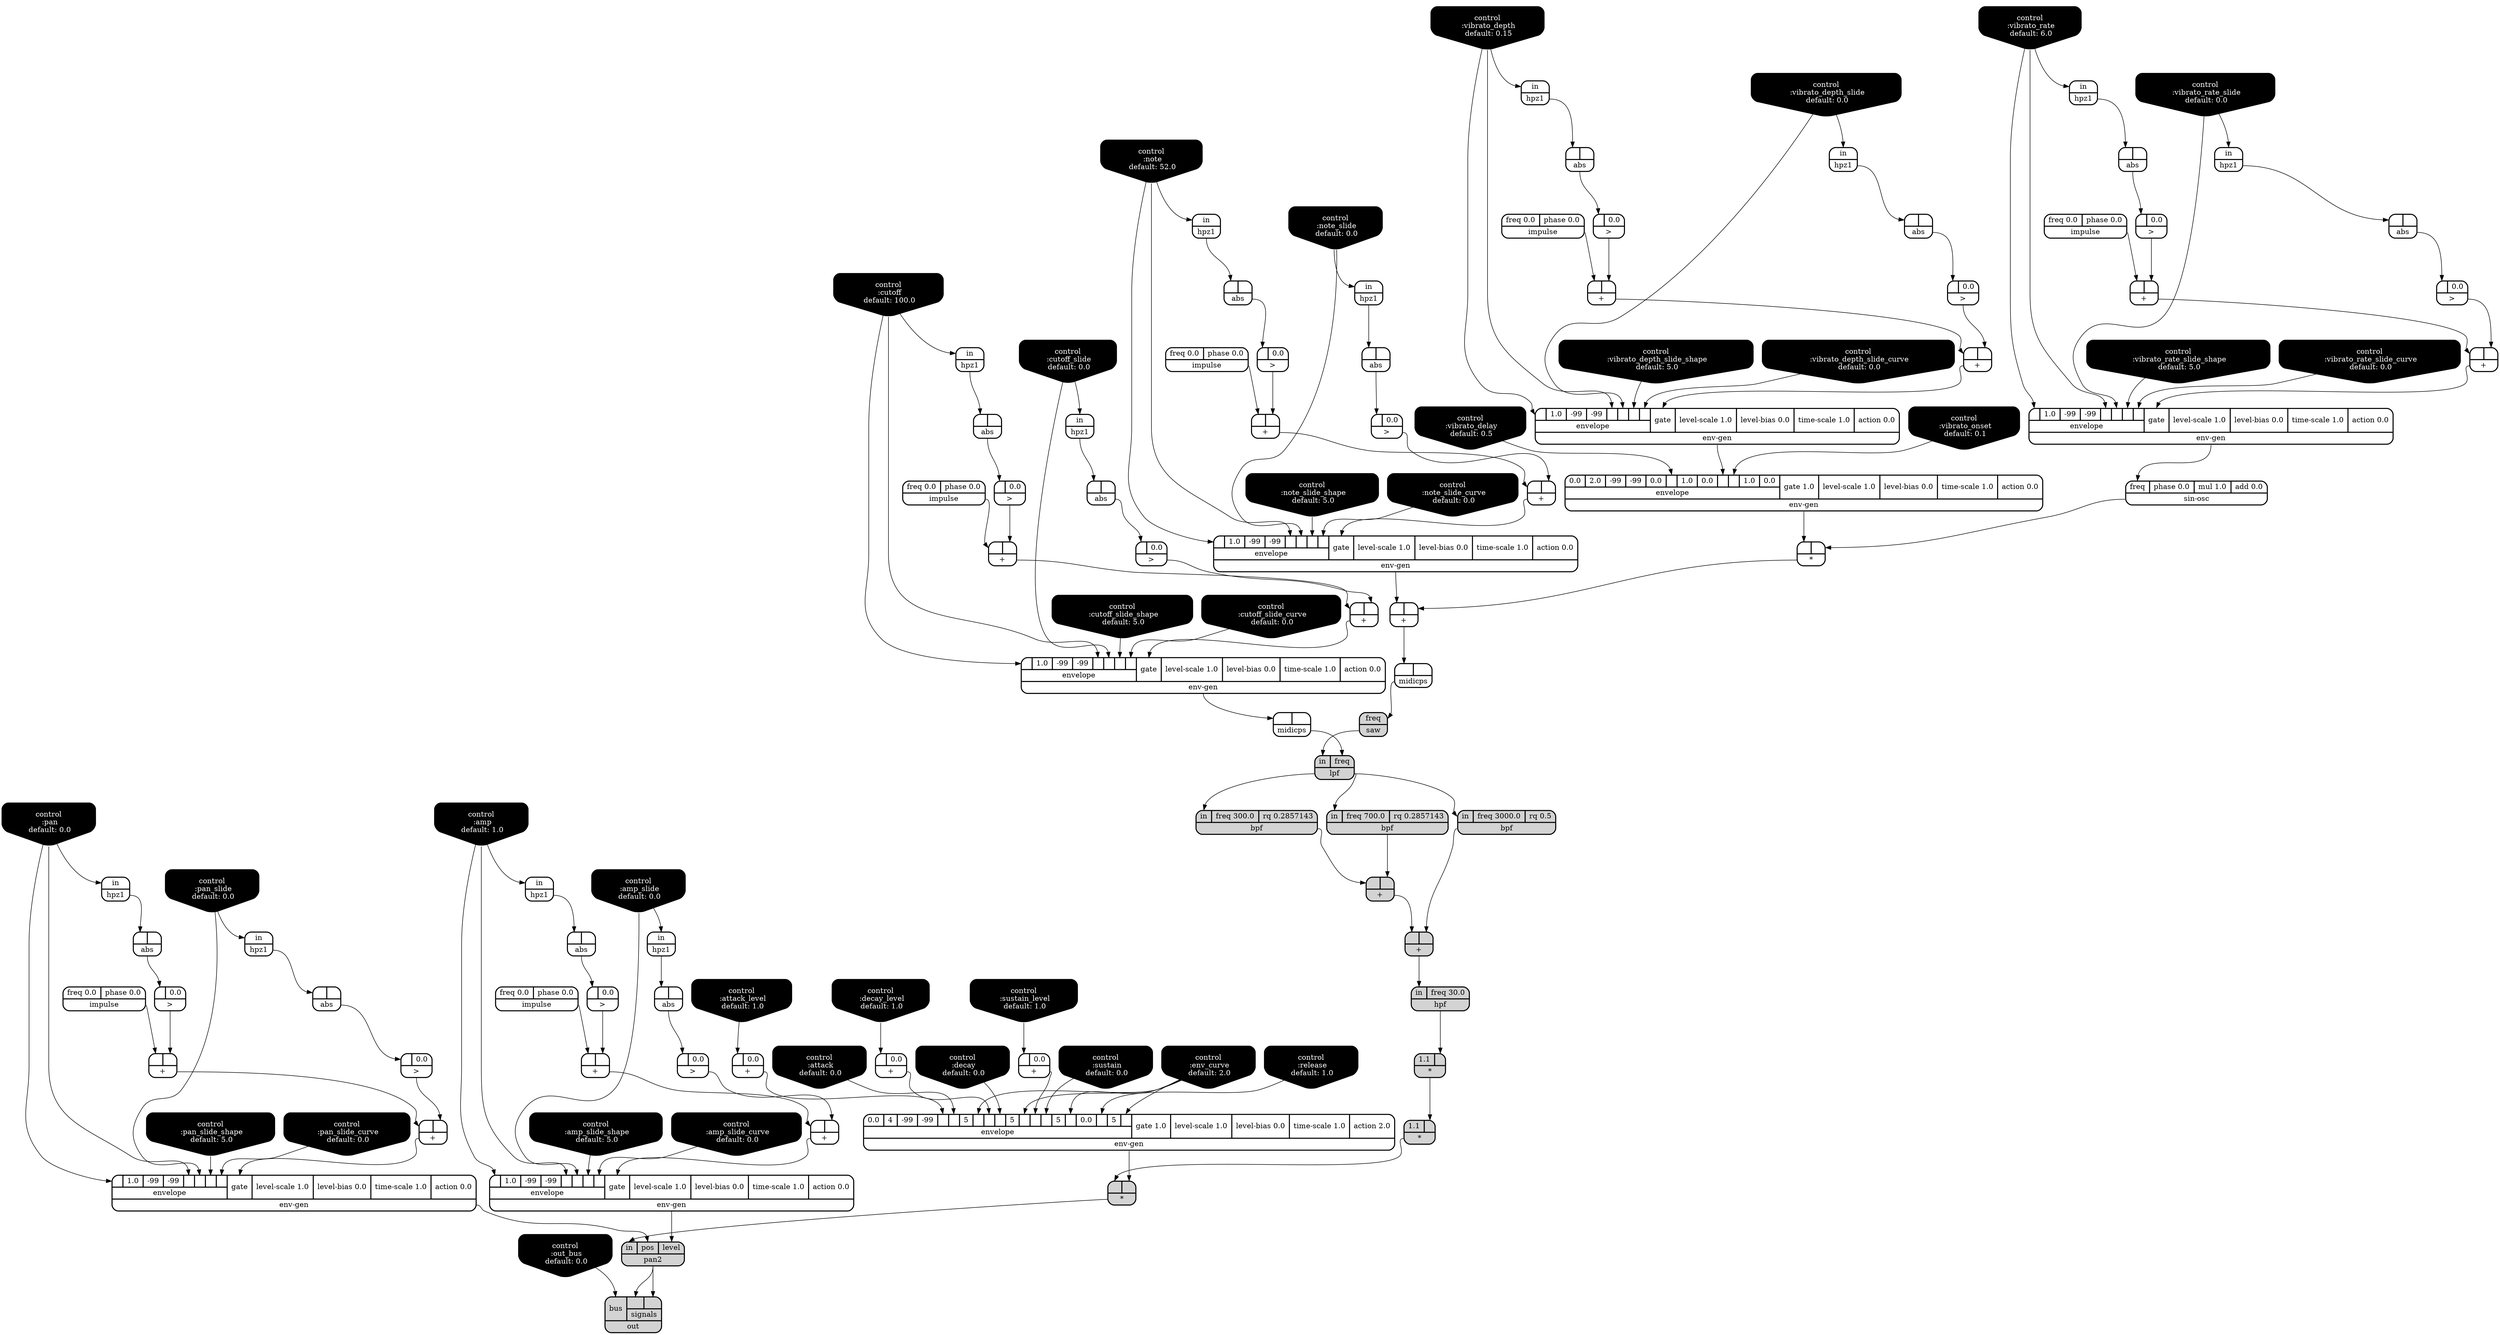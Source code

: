 digraph synthdef {
73 [label = "{{ <a> |<b> } |<__UG_NAME__>* }" style="bold, rounded" shape=record rankdir=LR];
95 [label = "{{ <a> 1.1|<b> } |<__UG_NAME__>* }" style="filled, bold, rounded"  shape=record rankdir=LR];
96 [label = "{{ <a> 1.1|<b> } |<__UG_NAME__>* }" style="filled, bold, rounded"  shape=record rankdir=LR];
101 [label = "{{ <a> |<b> } |<__UG_NAME__>* }" style="filled, bold, rounded"  shape=record rankdir=LR];
45 [label = "{{ <a> |<b> } |<__UG_NAME__>+ }" style="bold, rounded" shape=record rankdir=LR];
49 [label = "{{ <a> |<b> } |<__UG_NAME__>+ }" style="bold, rounded" shape=record rankdir=LR];
55 [label = "{{ <a> |<b> } |<__UG_NAME__>+ }" style="bold, rounded" shape=record rankdir=LR];
59 [label = "{{ <a> |<b> } |<__UG_NAME__>+ }" style="bold, rounded" shape=record rankdir=LR];
66 [label = "{{ <a> |<b> } |<__UG_NAME__>+ }" style="bold, rounded" shape=record rankdir=LR];
70 [label = "{{ <a> |<b> } |<__UG_NAME__>+ }" style="bold, rounded" shape=record rankdir=LR];
74 [label = "{{ <a> |<b> } |<__UG_NAME__>+ }" style="bold, rounded" shape=record rankdir=LR];
81 [label = "{{ <a> |<b> } |<__UG_NAME__>+ }" style="bold, rounded" shape=record rankdir=LR];
85 [label = "{{ <a> |<b> } |<__UG_NAME__>+ }" style="bold, rounded" shape=record rankdir=LR];
91 [label = "{{ <a> |<b> } |<__UG_NAME__>+ }" style="filled, bold, rounded"  shape=record rankdir=LR];
93 [label = "{{ <a> |<b> } |<__UG_NAME__>+ }" style="filled, bold, rounded"  shape=record rankdir=LR];
97 [label = "{{ <a> |<b> 0.0} |<__UG_NAME__>+ }" style="bold, rounded" shape=record rankdir=LR];
98 [label = "{{ <a> |<b> 0.0} |<__UG_NAME__>+ }" style="bold, rounded" shape=record rankdir=LR];
99 [label = "{{ <a> |<b> 0.0} |<__UG_NAME__>+ }" style="bold, rounded" shape=record rankdir=LR];
104 [label = "{{ <a> |<b> } |<__UG_NAME__>+ }" style="bold, rounded" shape=record rankdir=LR];
106 [label = "{{ <a> |<b> } |<__UG_NAME__>+ }" style="bold, rounded" shape=record rankdir=LR];
112 [label = "{{ <a> |<b> } |<__UG_NAME__>+ }" style="bold, rounded" shape=record rankdir=LR];
114 [label = "{{ <a> |<b> } |<__UG_NAME__>+ }" style="bold, rounded" shape=record rankdir=LR];
44 [label = "{{ <a> |<b> 0.0} |<__UG_NAME__>\> }" style="bold, rounded" shape=record rankdir=LR];
48 [label = "{{ <a> |<b> 0.0} |<__UG_NAME__>\> }" style="bold, rounded" shape=record rankdir=LR];
54 [label = "{{ <a> |<b> 0.0} |<__UG_NAME__>\> }" style="bold, rounded" shape=record rankdir=LR];
58 [label = "{{ <a> |<b> 0.0} |<__UG_NAME__>\> }" style="bold, rounded" shape=record rankdir=LR];
65 [label = "{{ <a> |<b> 0.0} |<__UG_NAME__>\> }" style="bold, rounded" shape=record rankdir=LR];
69 [label = "{{ <a> |<b> 0.0} |<__UG_NAME__>\> }" style="bold, rounded" shape=record rankdir=LR];
80 [label = "{{ <a> |<b> 0.0} |<__UG_NAME__>\> }" style="bold, rounded" shape=record rankdir=LR];
84 [label = "{{ <a> |<b> 0.0} |<__UG_NAME__>\> }" style="bold, rounded" shape=record rankdir=LR];
103 [label = "{{ <a> |<b> 0.0} |<__UG_NAME__>\> }" style="bold, rounded" shape=record rankdir=LR];
105 [label = "{{ <a> |<b> 0.0} |<__UG_NAME__>\> }" style="bold, rounded" shape=record rankdir=LR];
111 [label = "{{ <a> |<b> 0.0} |<__UG_NAME__>\> }" style="bold, rounded" shape=record rankdir=LR];
113 [label = "{{ <a> |<b> 0.0} |<__UG_NAME__>\> }" style="bold, rounded" shape=record rankdir=LR];
36 [label = "{{ <a> |<b> } |<__UG_NAME__>abs }" style="bold, rounded" shape=record rankdir=LR];
38 [label = "{{ <a> |<b> } |<__UG_NAME__>abs }" style="bold, rounded" shape=record rankdir=LR];
41 [label = "{{ <a> |<b> } |<__UG_NAME__>abs }" style="bold, rounded" shape=record rankdir=LR];
43 [label = "{{ <a> |<b> } |<__UG_NAME__>abs }" style="bold, rounded" shape=record rankdir=LR];
47 [label = "{{ <a> |<b> } |<__UG_NAME__>abs }" style="bold, rounded" shape=record rankdir=LR];
53 [label = "{{ <a> |<b> } |<__UG_NAME__>abs }" style="bold, rounded" shape=record rankdir=LR];
57 [label = "{{ <a> |<b> } |<__UG_NAME__>abs }" style="bold, rounded" shape=record rankdir=LR];
64 [label = "{{ <a> |<b> } |<__UG_NAME__>abs }" style="bold, rounded" shape=record rankdir=LR];
68 [label = "{{ <a> |<b> } |<__UG_NAME__>abs }" style="bold, rounded" shape=record rankdir=LR];
79 [label = "{{ <a> |<b> } |<__UG_NAME__>abs }" style="bold, rounded" shape=record rankdir=LR];
83 [label = "{{ <a> |<b> } |<__UG_NAME__>abs }" style="bold, rounded" shape=record rankdir=LR];
110 [label = "{{ <a> |<b> } |<__UG_NAME__>abs }" style="bold, rounded" shape=record rankdir=LR];
89 [label = "{{ <in> in|<freq> freq 300.0|<rq> rq 0.2857143} |<__UG_NAME__>bpf }" style="filled, bold, rounded"  shape=record rankdir=LR];
90 [label = "{{ <in> in|<freq> freq 700.0|<rq> rq 0.2857143} |<__UG_NAME__>bpf }" style="filled, bold, rounded"  shape=record rankdir=LR];
92 [label = "{{ <in> in|<freq> freq 3000.0|<rq> rq 0.5} |<__UG_NAME__>bpf }" style="filled, bold, rounded"  shape=record rankdir=LR];
0 [label = "control
 :note
 default: 52.0" shape=invhouse style="rounded, filled, bold" fillcolor=black fontcolor=white ]; 
1 [label = "control
 :note_slide
 default: 0.0" shape=invhouse style="rounded, filled, bold" fillcolor=black fontcolor=white ]; 
2 [label = "control
 :note_slide_shape
 default: 5.0" shape=invhouse style="rounded, filled, bold" fillcolor=black fontcolor=white ]; 
3 [label = "control
 :note_slide_curve
 default: 0.0" shape=invhouse style="rounded, filled, bold" fillcolor=black fontcolor=white ]; 
4 [label = "control
 :amp
 default: 1.0" shape=invhouse style="rounded, filled, bold" fillcolor=black fontcolor=white ]; 
5 [label = "control
 :amp_slide
 default: 0.0" shape=invhouse style="rounded, filled, bold" fillcolor=black fontcolor=white ]; 
6 [label = "control
 :amp_slide_shape
 default: 5.0" shape=invhouse style="rounded, filled, bold" fillcolor=black fontcolor=white ]; 
7 [label = "control
 :amp_slide_curve
 default: 0.0" shape=invhouse style="rounded, filled, bold" fillcolor=black fontcolor=white ]; 
8 [label = "control
 :pan
 default: 0.0" shape=invhouse style="rounded, filled, bold" fillcolor=black fontcolor=white ]; 
9 [label = "control
 :pan_slide
 default: 0.0" shape=invhouse style="rounded, filled, bold" fillcolor=black fontcolor=white ]; 
10 [label = "control
 :pan_slide_shape
 default: 5.0" shape=invhouse style="rounded, filled, bold" fillcolor=black fontcolor=white ]; 
11 [label = "control
 :pan_slide_curve
 default: 0.0" shape=invhouse style="rounded, filled, bold" fillcolor=black fontcolor=white ]; 
12 [label = "control
 :attack
 default: 0.0" shape=invhouse style="rounded, filled, bold" fillcolor=black fontcolor=white ]; 
13 [label = "control
 :decay
 default: 0.0" shape=invhouse style="rounded, filled, bold" fillcolor=black fontcolor=white ]; 
14 [label = "control
 :sustain
 default: 0.0" shape=invhouse style="rounded, filled, bold" fillcolor=black fontcolor=white ]; 
15 [label = "control
 :release
 default: 1.0" shape=invhouse style="rounded, filled, bold" fillcolor=black fontcolor=white ]; 
16 [label = "control
 :attack_level
 default: 1.0" shape=invhouse style="rounded, filled, bold" fillcolor=black fontcolor=white ]; 
17 [label = "control
 :decay_level
 default: 1.0" shape=invhouse style="rounded, filled, bold" fillcolor=black fontcolor=white ]; 
18 [label = "control
 :sustain_level
 default: 1.0" shape=invhouse style="rounded, filled, bold" fillcolor=black fontcolor=white ]; 
19 [label = "control
 :env_curve
 default: 2.0" shape=invhouse style="rounded, filled, bold" fillcolor=black fontcolor=white ]; 
20 [label = "control
 :cutoff
 default: 100.0" shape=invhouse style="rounded, filled, bold" fillcolor=black fontcolor=white ]; 
21 [label = "control
 :cutoff_slide
 default: 0.0" shape=invhouse style="rounded, filled, bold" fillcolor=black fontcolor=white ]; 
22 [label = "control
 :cutoff_slide_shape
 default: 5.0" shape=invhouse style="rounded, filled, bold" fillcolor=black fontcolor=white ]; 
23 [label = "control
 :cutoff_slide_curve
 default: 0.0" shape=invhouse style="rounded, filled, bold" fillcolor=black fontcolor=white ]; 
24 [label = "control
 :vibrato_rate
 default: 6.0" shape=invhouse style="rounded, filled, bold" fillcolor=black fontcolor=white ]; 
25 [label = "control
 :vibrato_rate_slide
 default: 0.0" shape=invhouse style="rounded, filled, bold" fillcolor=black fontcolor=white ]; 
26 [label = "control
 :vibrato_rate_slide_shape
 default: 5.0" shape=invhouse style="rounded, filled, bold" fillcolor=black fontcolor=white ]; 
27 [label = "control
 :vibrato_rate_slide_curve
 default: 0.0" shape=invhouse style="rounded, filled, bold" fillcolor=black fontcolor=white ]; 
28 [label = "control
 :vibrato_depth
 default: 0.15" shape=invhouse style="rounded, filled, bold" fillcolor=black fontcolor=white ]; 
29 [label = "control
 :vibrato_depth_slide
 default: 0.0" shape=invhouse style="rounded, filled, bold" fillcolor=black fontcolor=white ]; 
30 [label = "control
 :vibrato_depth_slide_shape
 default: 5.0" shape=invhouse style="rounded, filled, bold" fillcolor=black fontcolor=white ]; 
31 [label = "control
 :vibrato_depth_slide_curve
 default: 0.0" shape=invhouse style="rounded, filled, bold" fillcolor=black fontcolor=white ]; 
32 [label = "control
 :vibrato_delay
 default: 0.5" shape=invhouse style="rounded, filled, bold" fillcolor=black fontcolor=white ]; 
33 [label = "control
 :vibrato_onset
 default: 0.1" shape=invhouse style="rounded, filled, bold" fillcolor=black fontcolor=white ]; 
34 [label = "control
 :out_bus
 default: 0.0" shape=invhouse style="rounded, filled, bold" fillcolor=black fontcolor=white ]; 
50 [label = "{{ {{<envelope___control___0>|1.0|-99|-99|<envelope___control___4>|<envelope___control___5>|<envelope___control___6>|<envelope___control___7>}|envelope}|<gate> gate|<level____scale> level-scale 1.0|<level____bias> level-bias 0.0|<time____scale> time-scale 1.0|<action> action 0.0} |<__UG_NAME__>env-gen }" style="bold, rounded" shape=record rankdir=LR];
60 [label = "{{ {{<envelope___control___0>|1.0|-99|-99|<envelope___control___4>|<envelope___control___5>|<envelope___control___6>|<envelope___control___7>}|envelope}|<gate> gate|<level____scale> level-scale 1.0|<level____bias> level-bias 0.0|<time____scale> time-scale 1.0|<action> action 0.0} |<__UG_NAME__>env-gen }" style="bold, rounded" shape=record rankdir=LR];
61 [label = "{{ {{0.0|2.0|-99|-99|0.0|<envelope___control___5>|1.0|0.0|<envelope___env____gen___8>|<envelope___control___9>|1.0|0.0}|envelope}|<gate> gate 1.0|<level____scale> level-scale 1.0|<level____bias> level-bias 0.0|<time____scale> time-scale 1.0|<action> action 0.0} |<__UG_NAME__>env-gen }" style="bold, rounded" shape=record rankdir=LR];
71 [label = "{{ {{<envelope___control___0>|1.0|-99|-99|<envelope___control___4>|<envelope___control___5>|<envelope___control___6>|<envelope___control___7>}|envelope}|<gate> gate|<level____scale> level-scale 1.0|<level____bias> level-bias 0.0|<time____scale> time-scale 1.0|<action> action 0.0} |<__UG_NAME__>env-gen }" style="bold, rounded" shape=record rankdir=LR];
86 [label = "{{ {{<envelope___control___0>|1.0|-99|-99|<envelope___control___4>|<envelope___control___5>|<envelope___control___6>|<envelope___control___7>}|envelope}|<gate> gate|<level____scale> level-scale 1.0|<level____bias> level-bias 0.0|<time____scale> time-scale 1.0|<action> action 0.0} |<__UG_NAME__>env-gen }" style="bold, rounded" shape=record rankdir=LR];
100 [label = "{{ {{0.0|4|-99|-99|<envelope___binary____op____u____gen___4>|<envelope___control___5>|5|<envelope___control___7>|<envelope___binary____op____u____gen___8>|<envelope___control___9>|5|<envelope___control___11>|<envelope___binary____op____u____gen___12>|<envelope___control___13>|5|<envelope___control___15>|0.0|<envelope___control___17>|5|<envelope___control___19>}|envelope}|<gate> gate 1.0|<level____scale> level-scale 1.0|<level____bias> level-bias 0.0|<time____scale> time-scale 1.0|<action> action 2.0} |<__UG_NAME__>env-gen }" style="bold, rounded" shape=record rankdir=LR];
107 [label = "{{ {{<envelope___control___0>|1.0|-99|-99|<envelope___control___4>|<envelope___control___5>|<envelope___control___6>|<envelope___control___7>}|envelope}|<gate> gate|<level____scale> level-scale 1.0|<level____bias> level-bias 0.0|<time____scale> time-scale 1.0|<action> action 0.0} |<__UG_NAME__>env-gen }" style="bold, rounded" shape=record rankdir=LR];
115 [label = "{{ {{<envelope___control___0>|1.0|-99|-99|<envelope___control___4>|<envelope___control___5>|<envelope___control___6>|<envelope___control___7>}|envelope}|<gate> gate|<level____scale> level-scale 1.0|<level____bias> level-bias 0.0|<time____scale> time-scale 1.0|<action> action 0.0} |<__UG_NAME__>env-gen }" style="bold, rounded" shape=record rankdir=LR];
94 [label = "{{ <in> in|<freq> freq 30.0} |<__UG_NAME__>hpf }" style="filled, bold, rounded"  shape=record rankdir=LR];
35 [label = "{{ <in> in} |<__UG_NAME__>hpz1 }" style="bold, rounded" shape=record rankdir=LR];
37 [label = "{{ <in> in} |<__UG_NAME__>hpz1 }" style="bold, rounded" shape=record rankdir=LR];
40 [label = "{{ <in> in} |<__UG_NAME__>hpz1 }" style="bold, rounded" shape=record rankdir=LR];
42 [label = "{{ <in> in} |<__UG_NAME__>hpz1 }" style="bold, rounded" shape=record rankdir=LR];
46 [label = "{{ <in> in} |<__UG_NAME__>hpz1 }" style="bold, rounded" shape=record rankdir=LR];
52 [label = "{{ <in> in} |<__UG_NAME__>hpz1 }" style="bold, rounded" shape=record rankdir=LR];
56 [label = "{{ <in> in} |<__UG_NAME__>hpz1 }" style="bold, rounded" shape=record rankdir=LR];
63 [label = "{{ <in> in} |<__UG_NAME__>hpz1 }" style="bold, rounded" shape=record rankdir=LR];
67 [label = "{{ <in> in} |<__UG_NAME__>hpz1 }" style="bold, rounded" shape=record rankdir=LR];
78 [label = "{{ <in> in} |<__UG_NAME__>hpz1 }" style="bold, rounded" shape=record rankdir=LR];
82 [label = "{{ <in> in} |<__UG_NAME__>hpz1 }" style="bold, rounded" shape=record rankdir=LR];
109 [label = "{{ <in> in} |<__UG_NAME__>hpz1 }" style="bold, rounded" shape=record rankdir=LR];
39 [label = "{{ <freq> freq 0.0|<phase> phase 0.0} |<__UG_NAME__>impulse }" style="bold, rounded" shape=record rankdir=LR];
51 [label = "{{ <freq> freq 0.0|<phase> phase 0.0} |<__UG_NAME__>impulse }" style="bold, rounded" shape=record rankdir=LR];
62 [label = "{{ <freq> freq 0.0|<phase> phase 0.0} |<__UG_NAME__>impulse }" style="bold, rounded" shape=record rankdir=LR];
77 [label = "{{ <freq> freq 0.0|<phase> phase 0.0} |<__UG_NAME__>impulse }" style="bold, rounded" shape=record rankdir=LR];
102 [label = "{{ <freq> freq 0.0|<phase> phase 0.0} |<__UG_NAME__>impulse }" style="bold, rounded" shape=record rankdir=LR];
108 [label = "{{ <freq> freq 0.0|<phase> phase 0.0} |<__UG_NAME__>impulse }" style="bold, rounded" shape=record rankdir=LR];
88 [label = "{{ <in> in|<freq> freq} |<__UG_NAME__>lpf }" style="filled, bold, rounded"  shape=record rankdir=LR];
75 [label = "{{ <a> |<b> } |<__UG_NAME__>midicps }" style="bold, rounded" shape=record rankdir=LR];
87 [label = "{{ <a> |<b> } |<__UG_NAME__>midicps }" style="bold, rounded" shape=record rankdir=LR];
117 [label = "{{ <bus> bus|{{<signals___pan2___0>|<signals___pan2___1>}|signals}} |<__UG_NAME__>out }" style="filled, bold, rounded"  shape=record rankdir=LR];
116 [label = "{{ <in> in|<pos> pos|<level> level} |<__UG_NAME__>pan2 }" style="filled, bold, rounded"  shape=record rankdir=LR];
76 [label = "{{ <freq> freq} |<__UG_NAME__>saw }" style="filled, bold, rounded"  shape=record rankdir=LR];
72 [label = "{{ <freq> freq|<phase> phase 0.0|<mul> mul 1.0|<add> add 0.0} |<__UG_NAME__>sin-osc }" style="bold, rounded" shape=record rankdir=LR];

72:__UG_NAME__ -> 73:b ;
61:__UG_NAME__ -> 73:a ;
94:__UG_NAME__ -> 95:b ;
95:__UG_NAME__ -> 96:b ;
100:__UG_NAME__ -> 101:b ;
96:__UG_NAME__ -> 101:a ;
44:__UG_NAME__ -> 45:b ;
39:__UG_NAME__ -> 45:a ;
48:__UG_NAME__ -> 49:b ;
45:__UG_NAME__ -> 49:a ;
54:__UG_NAME__ -> 55:b ;
51:__UG_NAME__ -> 55:a ;
58:__UG_NAME__ -> 59:b ;
55:__UG_NAME__ -> 59:a ;
65:__UG_NAME__ -> 66:b ;
62:__UG_NAME__ -> 66:a ;
69:__UG_NAME__ -> 70:b ;
66:__UG_NAME__ -> 70:a ;
73:__UG_NAME__ -> 74:b ;
50:__UG_NAME__ -> 74:a ;
80:__UG_NAME__ -> 81:b ;
77:__UG_NAME__ -> 81:a ;
84:__UG_NAME__ -> 85:b ;
81:__UG_NAME__ -> 85:a ;
90:__UG_NAME__ -> 91:b ;
89:__UG_NAME__ -> 91:a ;
92:__UG_NAME__ -> 93:b ;
91:__UG_NAME__ -> 93:a ;
16:__UG_NAME__ -> 97:a ;
17:__UG_NAME__ -> 98:a ;
18:__UG_NAME__ -> 99:a ;
103:__UG_NAME__ -> 104:b ;
102:__UG_NAME__ -> 104:a ;
105:__UG_NAME__ -> 106:b ;
104:__UG_NAME__ -> 106:a ;
111:__UG_NAME__ -> 112:b ;
108:__UG_NAME__ -> 112:a ;
113:__UG_NAME__ -> 114:b ;
112:__UG_NAME__ -> 114:a ;
43:__UG_NAME__ -> 44:a ;
47:__UG_NAME__ -> 48:a ;
53:__UG_NAME__ -> 54:a ;
57:__UG_NAME__ -> 58:a ;
64:__UG_NAME__ -> 65:a ;
68:__UG_NAME__ -> 69:a ;
79:__UG_NAME__ -> 80:a ;
83:__UG_NAME__ -> 84:a ;
41:__UG_NAME__ -> 103:a ;
38:__UG_NAME__ -> 105:a ;
110:__UG_NAME__ -> 111:a ;
36:__UG_NAME__ -> 113:a ;
35:__UG_NAME__ -> 36:a ;
37:__UG_NAME__ -> 38:a ;
40:__UG_NAME__ -> 41:a ;
42:__UG_NAME__ -> 43:a ;
46:__UG_NAME__ -> 47:a ;
52:__UG_NAME__ -> 53:a ;
56:__UG_NAME__ -> 57:a ;
63:__UG_NAME__ -> 64:a ;
67:__UG_NAME__ -> 68:a ;
78:__UG_NAME__ -> 79:a ;
82:__UG_NAME__ -> 83:a ;
109:__UG_NAME__ -> 110:a ;
88:__UG_NAME__ -> 89:in ;
88:__UG_NAME__ -> 90:in ;
88:__UG_NAME__ -> 92:in ;
49:__UG_NAME__ -> 50:gate ;
0:__UG_NAME__ -> 50:envelope___control___0 ;
0:__UG_NAME__ -> 50:envelope___control___4 ;
1:__UG_NAME__ -> 50:envelope___control___5 ;
2:__UG_NAME__ -> 50:envelope___control___6 ;
3:__UG_NAME__ -> 50:envelope___control___7 ;
59:__UG_NAME__ -> 60:gate ;
28:__UG_NAME__ -> 60:envelope___control___0 ;
28:__UG_NAME__ -> 60:envelope___control___4 ;
29:__UG_NAME__ -> 60:envelope___control___5 ;
30:__UG_NAME__ -> 60:envelope___control___6 ;
31:__UG_NAME__ -> 60:envelope___control___7 ;
32:__UG_NAME__ -> 61:envelope___control___5 ;
60:__UG_NAME__ -> 61:envelope___env____gen___8 ;
33:__UG_NAME__ -> 61:envelope___control___9 ;
70:__UG_NAME__ -> 71:gate ;
24:__UG_NAME__ -> 71:envelope___control___0 ;
24:__UG_NAME__ -> 71:envelope___control___4 ;
25:__UG_NAME__ -> 71:envelope___control___5 ;
26:__UG_NAME__ -> 71:envelope___control___6 ;
27:__UG_NAME__ -> 71:envelope___control___7 ;
85:__UG_NAME__ -> 86:gate ;
20:__UG_NAME__ -> 86:envelope___control___0 ;
20:__UG_NAME__ -> 86:envelope___control___4 ;
21:__UG_NAME__ -> 86:envelope___control___5 ;
22:__UG_NAME__ -> 86:envelope___control___6 ;
23:__UG_NAME__ -> 86:envelope___control___7 ;
97:__UG_NAME__ -> 100:envelope___binary____op____u____gen___4 ;
12:__UG_NAME__ -> 100:envelope___control___5 ;
19:__UG_NAME__ -> 100:envelope___control___7 ;
98:__UG_NAME__ -> 100:envelope___binary____op____u____gen___8 ;
13:__UG_NAME__ -> 100:envelope___control___9 ;
19:__UG_NAME__ -> 100:envelope___control___11 ;
99:__UG_NAME__ -> 100:envelope___binary____op____u____gen___12 ;
14:__UG_NAME__ -> 100:envelope___control___13 ;
19:__UG_NAME__ -> 100:envelope___control___15 ;
15:__UG_NAME__ -> 100:envelope___control___17 ;
19:__UG_NAME__ -> 100:envelope___control___19 ;
106:__UG_NAME__ -> 107:gate ;
8:__UG_NAME__ -> 107:envelope___control___0 ;
8:__UG_NAME__ -> 107:envelope___control___4 ;
9:__UG_NAME__ -> 107:envelope___control___5 ;
10:__UG_NAME__ -> 107:envelope___control___6 ;
11:__UG_NAME__ -> 107:envelope___control___7 ;
114:__UG_NAME__ -> 115:gate ;
4:__UG_NAME__ -> 115:envelope___control___0 ;
4:__UG_NAME__ -> 115:envelope___control___4 ;
5:__UG_NAME__ -> 115:envelope___control___5 ;
6:__UG_NAME__ -> 115:envelope___control___6 ;
7:__UG_NAME__ -> 115:envelope___control___7 ;
93:__UG_NAME__ -> 94:in ;
5:__UG_NAME__ -> 35:in ;
9:__UG_NAME__ -> 37:in ;
8:__UG_NAME__ -> 40:in ;
0:__UG_NAME__ -> 42:in ;
1:__UG_NAME__ -> 46:in ;
28:__UG_NAME__ -> 52:in ;
29:__UG_NAME__ -> 56:in ;
24:__UG_NAME__ -> 63:in ;
25:__UG_NAME__ -> 67:in ;
20:__UG_NAME__ -> 78:in ;
21:__UG_NAME__ -> 82:in ;
4:__UG_NAME__ -> 109:in ;
87:__UG_NAME__ -> 88:freq ;
76:__UG_NAME__ -> 88:in ;
74:__UG_NAME__ -> 75:a ;
86:__UG_NAME__ -> 87:a ;
116:__UG_NAME__ -> 117:signals___pan2___0 ;
116:__UG_NAME__ -> 117:signals___pan2___1 ;
34:__UG_NAME__ -> 117:bus ;
115:__UG_NAME__ -> 116:level ;
107:__UG_NAME__ -> 116:pos ;
101:__UG_NAME__ -> 116:in ;
75:__UG_NAME__ -> 76:freq ;
71:__UG_NAME__ -> 72:freq ;

}